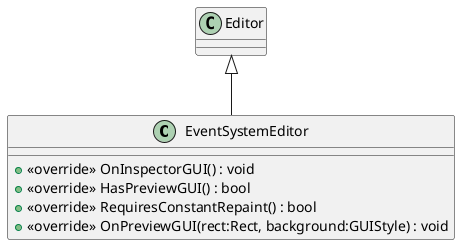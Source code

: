 @startuml
class EventSystemEditor {
    + <<override>> OnInspectorGUI() : void
    + <<override>> HasPreviewGUI() : bool
    + <<override>> RequiresConstantRepaint() : bool
    + <<override>> OnPreviewGUI(rect:Rect, background:GUIStyle) : void
}
Editor <|-- EventSystemEditor
@enduml
